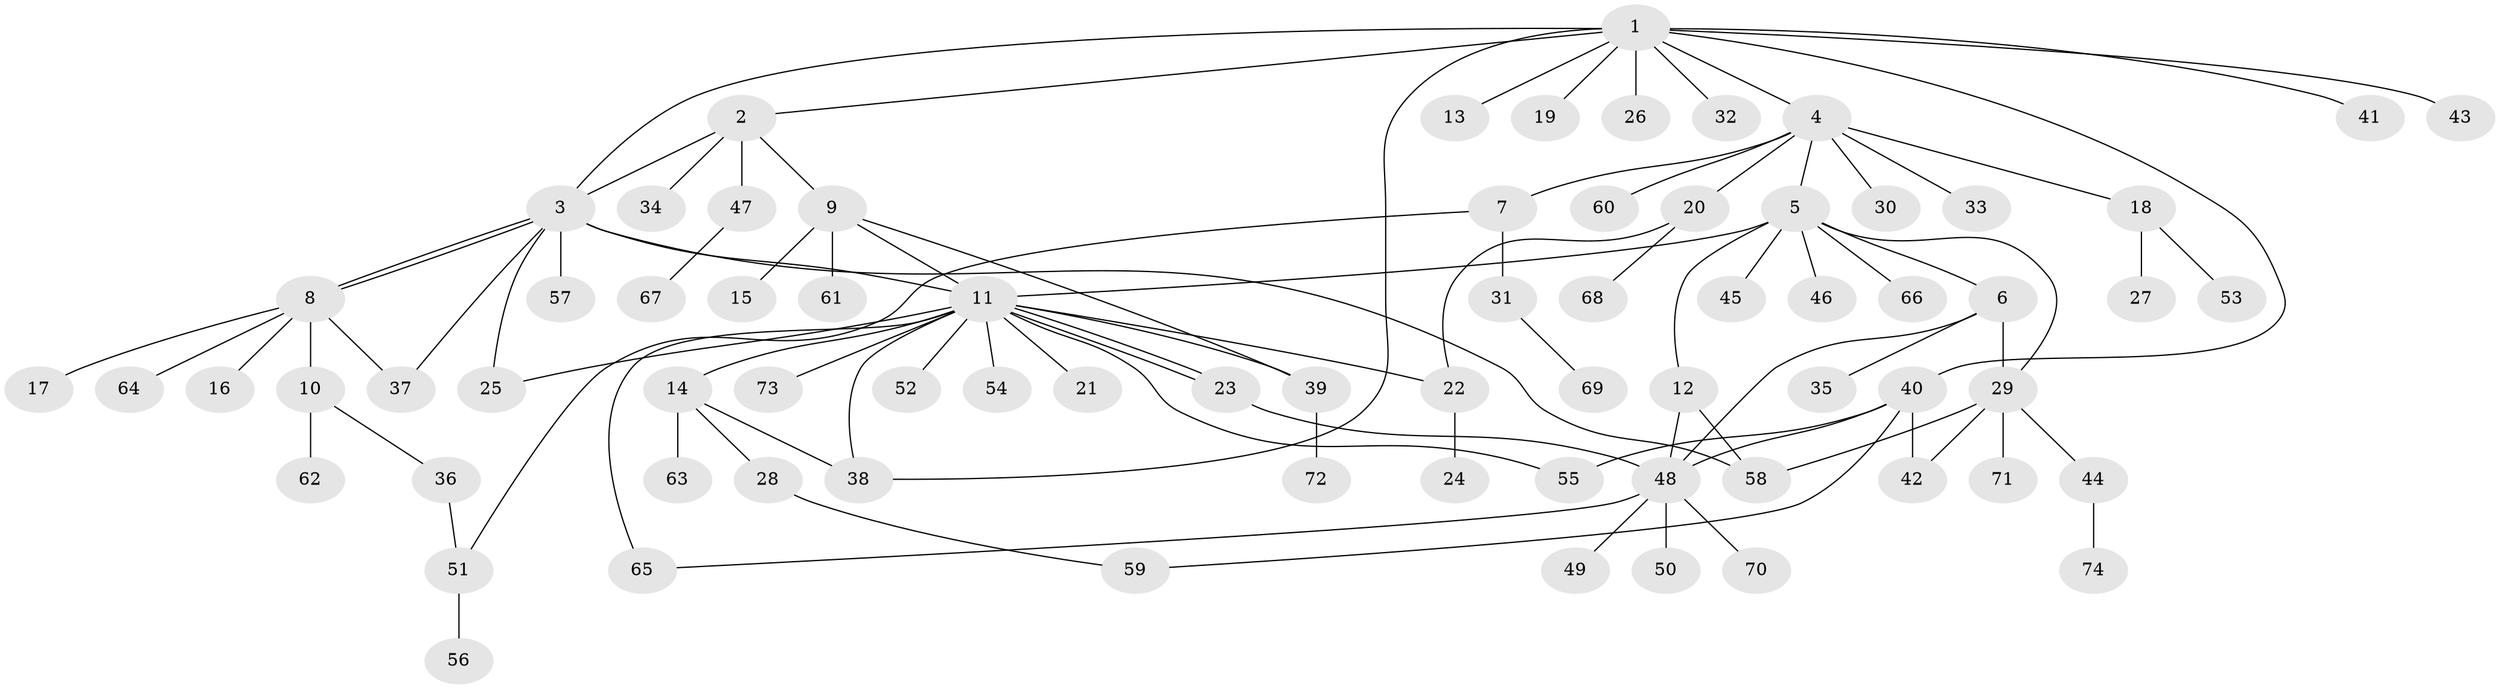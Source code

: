 // coarse degree distribution, {10: 0.022222222222222223, 4: 0.044444444444444446, 7: 0.06666666666666667, 3: 0.1111111111111111, 5: 0.044444444444444446, 2: 0.24444444444444444, 13: 0.022222222222222223, 8: 0.022222222222222223, 1: 0.4222222222222222}
// Generated by graph-tools (version 1.1) at 2025/50/03/04/25 22:50:16]
// undirected, 74 vertices, 95 edges
graph export_dot {
  node [color=gray90,style=filled];
  1;
  2;
  3;
  4;
  5;
  6;
  7;
  8;
  9;
  10;
  11;
  12;
  13;
  14;
  15;
  16;
  17;
  18;
  19;
  20;
  21;
  22;
  23;
  24;
  25;
  26;
  27;
  28;
  29;
  30;
  31;
  32;
  33;
  34;
  35;
  36;
  37;
  38;
  39;
  40;
  41;
  42;
  43;
  44;
  45;
  46;
  47;
  48;
  49;
  50;
  51;
  52;
  53;
  54;
  55;
  56;
  57;
  58;
  59;
  60;
  61;
  62;
  63;
  64;
  65;
  66;
  67;
  68;
  69;
  70;
  71;
  72;
  73;
  74;
  1 -- 2;
  1 -- 3;
  1 -- 4;
  1 -- 13;
  1 -- 19;
  1 -- 26;
  1 -- 32;
  1 -- 38;
  1 -- 40;
  1 -- 41;
  1 -- 43;
  2 -- 3;
  2 -- 9;
  2 -- 34;
  2 -- 47;
  3 -- 8;
  3 -- 8;
  3 -- 11;
  3 -- 25;
  3 -- 37;
  3 -- 57;
  3 -- 58;
  4 -- 5;
  4 -- 7;
  4 -- 18;
  4 -- 20;
  4 -- 30;
  4 -- 33;
  4 -- 60;
  5 -- 6;
  5 -- 11;
  5 -- 12;
  5 -- 29;
  5 -- 45;
  5 -- 46;
  5 -- 66;
  6 -- 29;
  6 -- 35;
  6 -- 48;
  7 -- 31;
  7 -- 51;
  8 -- 10;
  8 -- 16;
  8 -- 17;
  8 -- 37;
  8 -- 64;
  9 -- 11;
  9 -- 15;
  9 -- 39;
  9 -- 61;
  10 -- 36;
  10 -- 62;
  11 -- 14;
  11 -- 21;
  11 -- 22;
  11 -- 23;
  11 -- 23;
  11 -- 25;
  11 -- 38;
  11 -- 39;
  11 -- 52;
  11 -- 54;
  11 -- 55;
  11 -- 65;
  11 -- 73;
  12 -- 48;
  12 -- 58;
  14 -- 28;
  14 -- 38;
  14 -- 63;
  18 -- 27;
  18 -- 53;
  20 -- 22;
  20 -- 68;
  22 -- 24;
  23 -- 48;
  28 -- 59;
  29 -- 42;
  29 -- 44;
  29 -- 58;
  29 -- 71;
  31 -- 69;
  36 -- 51;
  39 -- 72;
  40 -- 42;
  40 -- 48;
  40 -- 55;
  40 -- 59;
  44 -- 74;
  47 -- 67;
  48 -- 49;
  48 -- 50;
  48 -- 65;
  48 -- 70;
  51 -- 56;
}
